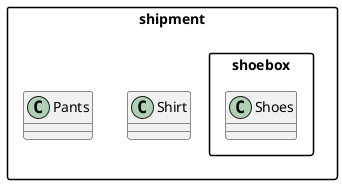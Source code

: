 @startuml

skinparam packageStyle rectangle

package shipment {
	class Shirt
	class Pants
	package shoebox {
		class Shoes
	}
}

@enduml
